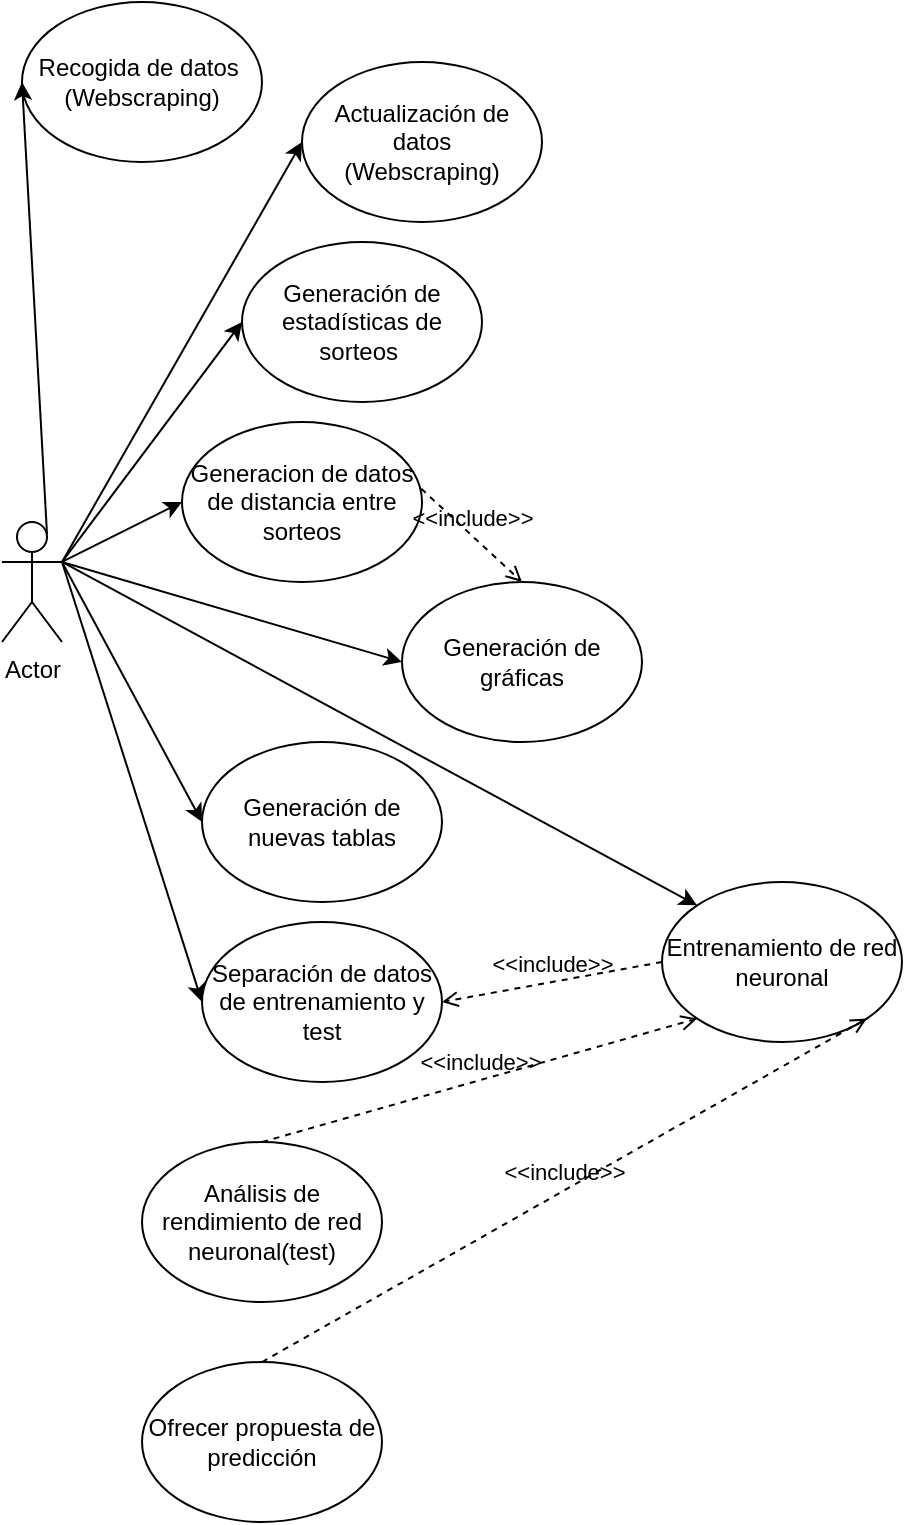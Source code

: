 <mxfile version="20.8.13" type="device"><diagram name="Page-1" id="FGBNhVlIP7m7decMcNrj"><mxGraphModel dx="1050" dy="549" grid="1" gridSize="10" guides="1" tooltips="1" connect="1" arrows="1" fold="1" page="1" pageScale="1" pageWidth="850" pageHeight="1100" math="0" shadow="0"><root><mxCell id="0"/><mxCell id="1" parent="0"/><mxCell id="Q-etYb6P2HD-IGSyOf7R-1" value="Actor" style="shape=umlActor;verticalLabelPosition=bottom;verticalAlign=top;html=1;outlineConnect=0;" vertex="1" parent="1"><mxGeometry x="70" y="280" width="30" height="60" as="geometry"/></mxCell><mxCell id="Q-etYb6P2HD-IGSyOf7R-2" value="Recogida de datos&amp;nbsp;&lt;br&gt;(Webscraping)" style="ellipse;whiteSpace=wrap;html=1;" vertex="1" parent="1"><mxGeometry x="80" y="20" width="120" height="80" as="geometry"/></mxCell><mxCell id="Q-etYb6P2HD-IGSyOf7R-3" value="Actualización de datos&lt;br&gt;(Webscraping)" style="ellipse;whiteSpace=wrap;html=1;" vertex="1" parent="1"><mxGeometry x="220" y="50" width="120" height="80" as="geometry"/></mxCell><mxCell id="Q-etYb6P2HD-IGSyOf7R-4" value="Generación de estadísticas de sorteos&amp;nbsp;" style="ellipse;whiteSpace=wrap;html=1;" vertex="1" parent="1"><mxGeometry x="190" y="140" width="120" height="80" as="geometry"/></mxCell><mxCell id="Q-etYb6P2HD-IGSyOf7R-5" value="Generación de nuevas tablas" style="ellipse;whiteSpace=wrap;html=1;" vertex="1" parent="1"><mxGeometry x="170" y="390" width="120" height="80" as="geometry"/></mxCell><mxCell id="Q-etYb6P2HD-IGSyOf7R-6" value="Generacion de datos de distancia entre sorteos" style="ellipse;whiteSpace=wrap;html=1;" vertex="1" parent="1"><mxGeometry x="160" y="230" width="120" height="80" as="geometry"/></mxCell><mxCell id="Q-etYb6P2HD-IGSyOf7R-7" value="Generación de gráficas" style="ellipse;whiteSpace=wrap;html=1;" vertex="1" parent="1"><mxGeometry x="270" y="310" width="120" height="80" as="geometry"/></mxCell><mxCell id="Q-etYb6P2HD-IGSyOf7R-8" value="Entrenamiento de red neuronal" style="ellipse;whiteSpace=wrap;html=1;" vertex="1" parent="1"><mxGeometry x="400" y="460" width="120" height="80" as="geometry"/></mxCell><mxCell id="Q-etYb6P2HD-IGSyOf7R-9" value="Separación de datos de entrenamiento y test" style="ellipse;whiteSpace=wrap;html=1;" vertex="1" parent="1"><mxGeometry x="170" y="480" width="120" height="80" as="geometry"/></mxCell><mxCell id="Q-etYb6P2HD-IGSyOf7R-10" value="Análisis de rendimiento de red neuronal(test)" style="ellipse;whiteSpace=wrap;html=1;" vertex="1" parent="1"><mxGeometry x="140" y="590" width="120" height="80" as="geometry"/></mxCell><mxCell id="Q-etYb6P2HD-IGSyOf7R-11" value="Ofrecer propuesta de predicción" style="ellipse;whiteSpace=wrap;html=1;" vertex="1" parent="1"><mxGeometry x="140" y="700" width="120" height="80" as="geometry"/></mxCell><mxCell id="Q-etYb6P2HD-IGSyOf7R-13" value="" style="endArrow=classic;html=1;rounded=0;exitX=0.75;exitY=0.1;exitDx=0;exitDy=0;exitPerimeter=0;entryX=0;entryY=0.5;entryDx=0;entryDy=0;" edge="1" parent="1" source="Q-etYb6P2HD-IGSyOf7R-1" target="Q-etYb6P2HD-IGSyOf7R-2"><mxGeometry width="50" height="50" relative="1" as="geometry"><mxPoint x="290" y="360" as="sourcePoint"/><mxPoint x="340" y="310" as="targetPoint"/></mxGeometry></mxCell><mxCell id="Q-etYb6P2HD-IGSyOf7R-14" value="" style="endArrow=classic;html=1;rounded=0;exitX=1;exitY=0.333;exitDx=0;exitDy=0;exitPerimeter=0;entryX=0;entryY=0.5;entryDx=0;entryDy=0;" edge="1" parent="1" source="Q-etYb6P2HD-IGSyOf7R-1" target="Q-etYb6P2HD-IGSyOf7R-3"><mxGeometry width="50" height="50" relative="1" as="geometry"><mxPoint x="102.5" y="296" as="sourcePoint"/><mxPoint x="180" y="80" as="targetPoint"/></mxGeometry></mxCell><mxCell id="Q-etYb6P2HD-IGSyOf7R-15" value="" style="endArrow=classic;html=1;rounded=0;exitX=1;exitY=0.333;exitDx=0;exitDy=0;exitPerimeter=0;entryX=0;entryY=0.5;entryDx=0;entryDy=0;" edge="1" parent="1" source="Q-etYb6P2HD-IGSyOf7R-1" target="Q-etYb6P2HD-IGSyOf7R-4"><mxGeometry width="50" height="50" relative="1" as="geometry"><mxPoint x="112.5" y="306" as="sourcePoint"/><mxPoint x="190" y="90" as="targetPoint"/></mxGeometry></mxCell><mxCell id="Q-etYb6P2HD-IGSyOf7R-16" value="" style="endArrow=classic;html=1;rounded=0;exitX=1;exitY=0.333;exitDx=0;exitDy=0;exitPerimeter=0;entryX=0;entryY=0.5;entryDx=0;entryDy=0;" edge="1" parent="1" source="Q-etYb6P2HD-IGSyOf7R-1" target="Q-etYb6P2HD-IGSyOf7R-6"><mxGeometry width="50" height="50" relative="1" as="geometry"><mxPoint x="122.5" y="316" as="sourcePoint"/><mxPoint x="200" y="100" as="targetPoint"/></mxGeometry></mxCell><mxCell id="Q-etYb6P2HD-IGSyOf7R-17" value="" style="endArrow=classic;html=1;rounded=0;exitX=1;exitY=0.333;exitDx=0;exitDy=0;exitPerimeter=0;entryX=0;entryY=0.5;entryDx=0;entryDy=0;" edge="1" parent="1" source="Q-etYb6P2HD-IGSyOf7R-1" target="Q-etYb6P2HD-IGSyOf7R-5"><mxGeometry width="50" height="50" relative="1" as="geometry"><mxPoint x="132.5" y="326" as="sourcePoint"/><mxPoint x="210" y="110" as="targetPoint"/></mxGeometry></mxCell><mxCell id="Q-etYb6P2HD-IGSyOf7R-18" value="" style="endArrow=classic;html=1;rounded=0;exitX=1;exitY=0.333;exitDx=0;exitDy=0;exitPerimeter=0;entryX=0;entryY=0.5;entryDx=0;entryDy=0;" edge="1" parent="1" source="Q-etYb6P2HD-IGSyOf7R-1" target="Q-etYb6P2HD-IGSyOf7R-9"><mxGeometry width="50" height="50" relative="1" as="geometry"><mxPoint x="142.5" y="336" as="sourcePoint"/><mxPoint x="220" y="120" as="targetPoint"/></mxGeometry></mxCell><mxCell id="Q-etYb6P2HD-IGSyOf7R-19" value="&amp;lt;&amp;lt;include&amp;gt;&amp;gt;" style="html=1;verticalAlign=bottom;labelBackgroundColor=none;endArrow=open;endFill=0;dashed=1;rounded=0;exitX=0;exitY=0.5;exitDx=0;exitDy=0;entryX=1;entryY=0.5;entryDx=0;entryDy=0;" edge="1" parent="1" source="Q-etYb6P2HD-IGSyOf7R-8" target="Q-etYb6P2HD-IGSyOf7R-9"><mxGeometry width="160" relative="1" as="geometry"><mxPoint x="320" y="450" as="sourcePoint"/><mxPoint x="480" y="450" as="targetPoint"/></mxGeometry></mxCell><mxCell id="Q-etYb6P2HD-IGSyOf7R-20" value="&amp;lt;&amp;lt;include&amp;gt;&amp;gt;" style="html=1;verticalAlign=bottom;labelBackgroundColor=none;endArrow=open;endFill=0;dashed=1;rounded=0;exitX=0.5;exitY=0;exitDx=0;exitDy=0;entryX=0;entryY=1;entryDx=0;entryDy=0;" edge="1" parent="1" source="Q-etYb6P2HD-IGSyOf7R-10" target="Q-etYb6P2HD-IGSyOf7R-8"><mxGeometry width="160" relative="1" as="geometry"><mxPoint x="330" y="530" as="sourcePoint"/><mxPoint x="300" y="530" as="targetPoint"/></mxGeometry></mxCell><mxCell id="Q-etYb6P2HD-IGSyOf7R-21" value="&amp;lt;&amp;lt;include&amp;gt;&amp;gt;" style="html=1;verticalAlign=bottom;labelBackgroundColor=none;endArrow=open;endFill=0;dashed=1;rounded=0;exitX=0.5;exitY=0;exitDx=0;exitDy=0;entryX=1;entryY=1;entryDx=0;entryDy=0;" edge="1" parent="1" source="Q-etYb6P2HD-IGSyOf7R-11" target="Q-etYb6P2HD-IGSyOf7R-8"><mxGeometry width="160" relative="1" as="geometry"><mxPoint x="340" y="540" as="sourcePoint"/><mxPoint x="310" y="540" as="targetPoint"/></mxGeometry></mxCell><mxCell id="Q-etYb6P2HD-IGSyOf7R-22" value="" style="endArrow=classic;html=1;rounded=0;entryX=0;entryY=0;entryDx=0;entryDy=0;exitX=1;exitY=0.333;exitDx=0;exitDy=0;exitPerimeter=0;" edge="1" parent="1" source="Q-etYb6P2HD-IGSyOf7R-1" target="Q-etYb6P2HD-IGSyOf7R-8"><mxGeometry width="50" height="50" relative="1" as="geometry"><mxPoint x="290" y="420" as="sourcePoint"/><mxPoint x="340" y="370" as="targetPoint"/></mxGeometry></mxCell><mxCell id="Q-etYb6P2HD-IGSyOf7R-23" value="" style="endArrow=classic;html=1;rounded=0;entryX=0;entryY=0.5;entryDx=0;entryDy=0;exitX=1;exitY=0.333;exitDx=0;exitDy=0;exitPerimeter=0;" edge="1" parent="1" source="Q-etYb6P2HD-IGSyOf7R-1" target="Q-etYb6P2HD-IGSyOf7R-7"><mxGeometry width="50" height="50" relative="1" as="geometry"><mxPoint x="290" y="420" as="sourcePoint"/><mxPoint x="340" y="370" as="targetPoint"/></mxGeometry></mxCell><mxCell id="Q-etYb6P2HD-IGSyOf7R-24" value="&amp;lt;&amp;lt;include&amp;gt;&amp;gt;" style="html=1;verticalAlign=bottom;labelBackgroundColor=none;endArrow=open;endFill=0;dashed=1;rounded=0;exitX=0.997;exitY=0.417;exitDx=0;exitDy=0;entryX=0.5;entryY=0;entryDx=0;entryDy=0;exitPerimeter=0;" edge="1" parent="1" source="Q-etYb6P2HD-IGSyOf7R-6" target="Q-etYb6P2HD-IGSyOf7R-7"><mxGeometry width="160" relative="1" as="geometry"><mxPoint x="410" y="510" as="sourcePoint"/><mxPoint x="300" y="530" as="targetPoint"/></mxGeometry></mxCell></root></mxGraphModel></diagram></mxfile>